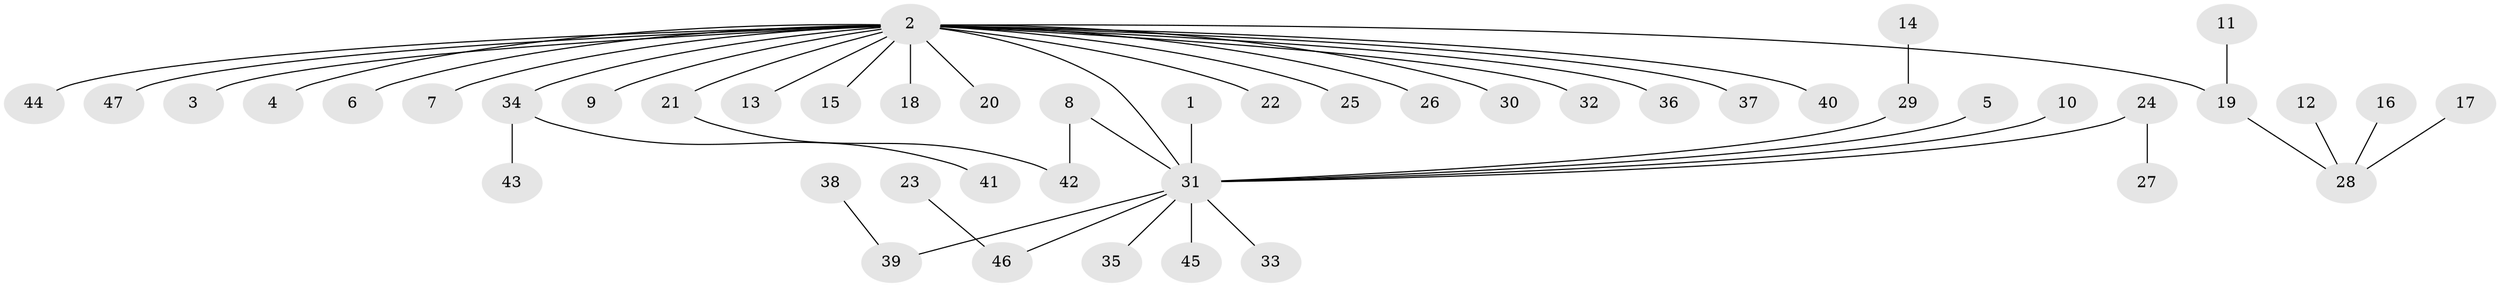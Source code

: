 // original degree distribution, {17: 0.010638297872340425, 10: 0.010638297872340425, 15: 0.010638297872340425, 5: 0.010638297872340425, 1: 0.6382978723404256, 3: 0.11702127659574468, 4: 0.031914893617021274, 2: 0.1595744680851064, 6: 0.010638297872340425}
// Generated by graph-tools (version 1.1) at 2025/26/03/09/25 03:26:07]
// undirected, 47 vertices, 47 edges
graph export_dot {
graph [start="1"]
  node [color=gray90,style=filled];
  1;
  2;
  3;
  4;
  5;
  6;
  7;
  8;
  9;
  10;
  11;
  12;
  13;
  14;
  15;
  16;
  17;
  18;
  19;
  20;
  21;
  22;
  23;
  24;
  25;
  26;
  27;
  28;
  29;
  30;
  31;
  32;
  33;
  34;
  35;
  36;
  37;
  38;
  39;
  40;
  41;
  42;
  43;
  44;
  45;
  46;
  47;
  1 -- 31 [weight=1.0];
  2 -- 3 [weight=1.0];
  2 -- 4 [weight=1.0];
  2 -- 6 [weight=1.0];
  2 -- 7 [weight=1.0];
  2 -- 9 [weight=1.0];
  2 -- 13 [weight=1.0];
  2 -- 15 [weight=1.0];
  2 -- 18 [weight=1.0];
  2 -- 19 [weight=1.0];
  2 -- 20 [weight=1.0];
  2 -- 21 [weight=1.0];
  2 -- 22 [weight=1.0];
  2 -- 25 [weight=1.0];
  2 -- 26 [weight=1.0];
  2 -- 30 [weight=1.0];
  2 -- 31 [weight=1.0];
  2 -- 32 [weight=1.0];
  2 -- 34 [weight=1.0];
  2 -- 36 [weight=1.0];
  2 -- 37 [weight=1.0];
  2 -- 40 [weight=1.0];
  2 -- 44 [weight=1.0];
  2 -- 47 [weight=1.0];
  5 -- 31 [weight=1.0];
  8 -- 31 [weight=1.0];
  8 -- 42 [weight=1.0];
  10 -- 31 [weight=1.0];
  11 -- 19 [weight=1.0];
  12 -- 28 [weight=1.0];
  14 -- 29 [weight=1.0];
  16 -- 28 [weight=1.0];
  17 -- 28 [weight=1.0];
  19 -- 28 [weight=1.0];
  21 -- 42 [weight=1.0];
  23 -- 46 [weight=1.0];
  24 -- 27 [weight=1.0];
  24 -- 31 [weight=1.0];
  29 -- 31 [weight=1.0];
  31 -- 33 [weight=1.0];
  31 -- 35 [weight=1.0];
  31 -- 39 [weight=1.0];
  31 -- 45 [weight=1.0];
  31 -- 46 [weight=1.0];
  34 -- 41 [weight=1.0];
  34 -- 43 [weight=1.0];
  38 -- 39 [weight=1.0];
}
